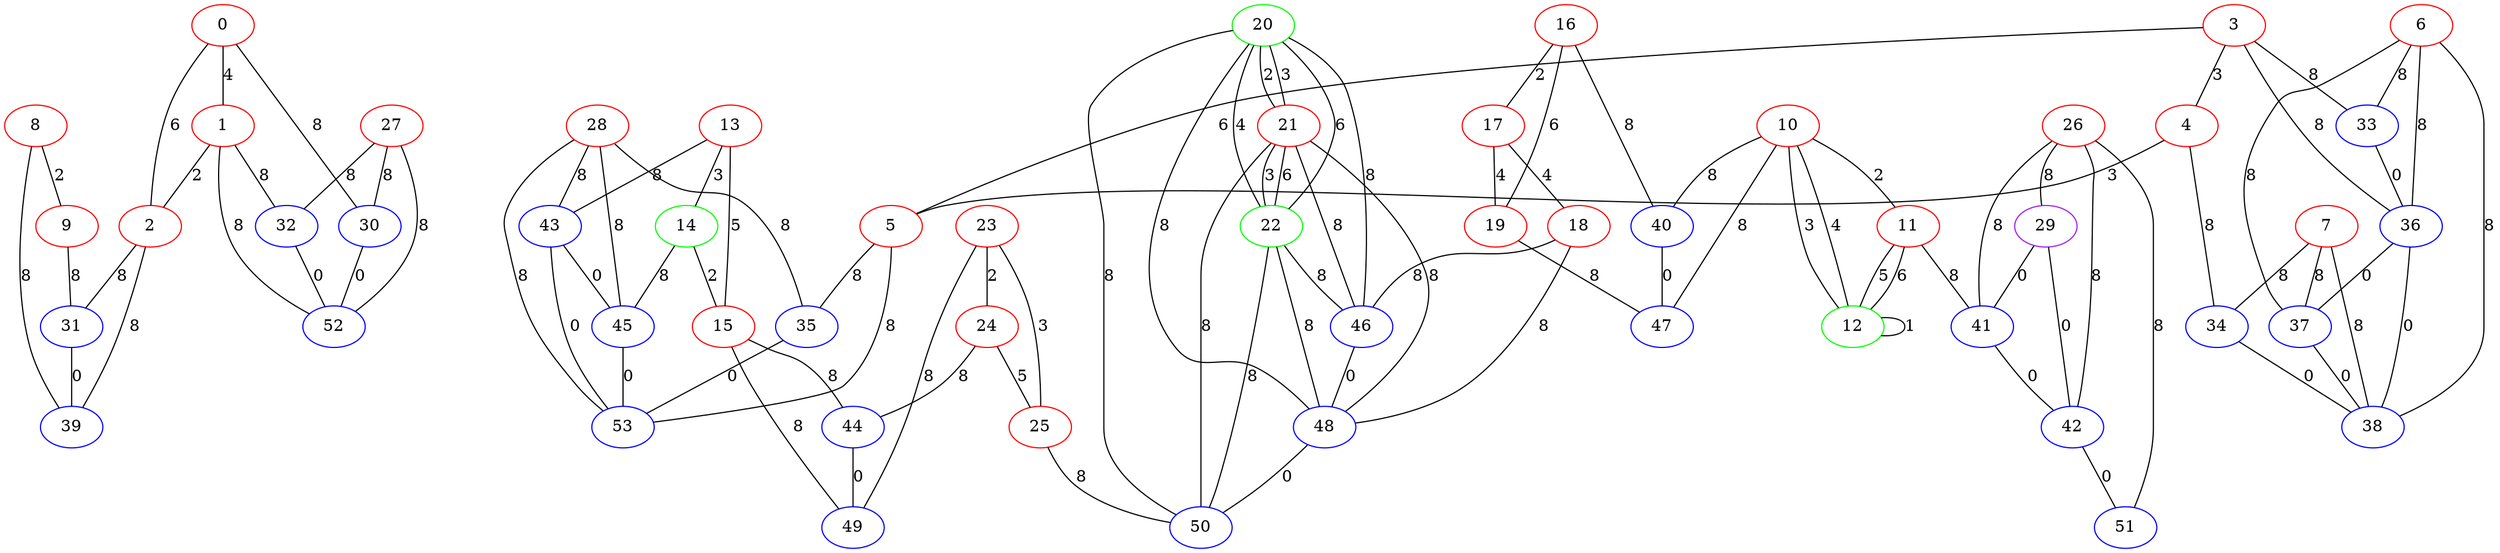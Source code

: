 graph "" {
0 [color=red, weight=1];
1 [color=red, weight=1];
2 [color=red, weight=1];
3 [color=red, weight=1];
4 [color=red, weight=1];
5 [color=red, weight=1];
6 [color=red, weight=1];
7 [color=red, weight=1];
8 [color=red, weight=1];
9 [color=red, weight=1];
10 [color=red, weight=1];
11 [color=red, weight=1];
12 [color=green, weight=2];
13 [color=red, weight=1];
14 [color=green, weight=2];
15 [color=red, weight=1];
16 [color=red, weight=1];
17 [color=red, weight=1];
18 [color=red, weight=1];
19 [color=red, weight=1];
20 [color=green, weight=2];
21 [color=red, weight=1];
22 [color=green, weight=2];
23 [color=red, weight=1];
24 [color=red, weight=1];
25 [color=red, weight=1];
26 [color=red, weight=1];
27 [color=red, weight=1];
28 [color=red, weight=1];
29 [color=purple, weight=4];
30 [color=blue, weight=3];
31 [color=blue, weight=3];
32 [color=blue, weight=3];
33 [color=blue, weight=3];
34 [color=blue, weight=3];
35 [color=blue, weight=3];
36 [color=blue, weight=3];
37 [color=blue, weight=3];
38 [color=blue, weight=3];
39 [color=blue, weight=3];
40 [color=blue, weight=3];
41 [color=blue, weight=3];
42 [color=blue, weight=3];
43 [color=blue, weight=3];
44 [color=blue, weight=3];
45 [color=blue, weight=3];
46 [color=blue, weight=3];
47 [color=blue, weight=3];
48 [color=blue, weight=3];
49 [color=blue, weight=3];
50 [color=blue, weight=3];
51 [color=blue, weight=3];
52 [color=blue, weight=3];
53 [color=blue, weight=3];
0 -- 1  [key=0, label=4];
0 -- 2  [key=0, label=6];
0 -- 30  [key=0, label=8];
1 -- 32  [key=0, label=8];
1 -- 2  [key=0, label=2];
1 -- 52  [key=0, label=8];
2 -- 39  [key=0, label=8];
2 -- 31  [key=0, label=8];
3 -- 33  [key=0, label=8];
3 -- 4  [key=0, label=3];
3 -- 5  [key=0, label=6];
3 -- 36  [key=0, label=8];
4 -- 34  [key=0, label=8];
4 -- 5  [key=0, label=3];
5 -- 35  [key=0, label=8];
5 -- 53  [key=0, label=8];
6 -- 33  [key=0, label=8];
6 -- 36  [key=0, label=8];
6 -- 37  [key=0, label=8];
6 -- 38  [key=0, label=8];
7 -- 34  [key=0, label=8];
7 -- 37  [key=0, label=8];
7 -- 38  [key=0, label=8];
8 -- 9  [key=0, label=2];
8 -- 39  [key=0, label=8];
9 -- 31  [key=0, label=8];
10 -- 40  [key=0, label=8];
10 -- 11  [key=0, label=2];
10 -- 12  [key=0, label=3];
10 -- 12  [key=1, label=4];
10 -- 47  [key=0, label=8];
11 -- 41  [key=0, label=8];
11 -- 12  [key=0, label=5];
11 -- 12  [key=1, label=6];
12 -- 12  [key=0, label=1];
13 -- 43  [key=0, label=8];
13 -- 14  [key=0, label=3];
13 -- 15  [key=0, label=5];
14 -- 45  [key=0, label=8];
14 -- 15  [key=0, label=2];
15 -- 49  [key=0, label=8];
15 -- 44  [key=0, label=8];
16 -- 40  [key=0, label=8];
16 -- 17  [key=0, label=2];
16 -- 19  [key=0, label=6];
17 -- 18  [key=0, label=4];
17 -- 19  [key=0, label=4];
18 -- 48  [key=0, label=8];
18 -- 46  [key=0, label=8];
19 -- 47  [key=0, label=8];
20 -- 48  [key=0, label=8];
20 -- 50  [key=0, label=8];
20 -- 46  [key=0, label=8];
20 -- 21  [key=0, label=3];
20 -- 21  [key=1, label=2];
20 -- 22  [key=0, label=6];
20 -- 22  [key=1, label=4];
21 -- 48  [key=0, label=8];
21 -- 50  [key=0, label=8];
21 -- 46  [key=0, label=8];
21 -- 22  [key=0, label=3];
21 -- 22  [key=1, label=6];
22 -- 48  [key=0, label=8];
22 -- 50  [key=0, label=8];
22 -- 46  [key=0, label=8];
23 -- 24  [key=0, label=2];
23 -- 25  [key=0, label=3];
23 -- 49  [key=0, label=8];
24 -- 25  [key=0, label=5];
24 -- 44  [key=0, label=8];
25 -- 50  [key=0, label=8];
26 -- 41  [key=0, label=8];
26 -- 42  [key=0, label=8];
26 -- 51  [key=0, label=8];
26 -- 29  [key=0, label=8];
27 -- 32  [key=0, label=8];
27 -- 52  [key=0, label=8];
27 -- 30  [key=0, label=8];
28 -- 43  [key=0, label=8];
28 -- 35  [key=0, label=8];
28 -- 45  [key=0, label=8];
28 -- 53  [key=0, label=8];
29 -- 41  [key=0, label=0];
29 -- 42  [key=0, label=0];
30 -- 52  [key=0, label=0];
31 -- 39  [key=0, label=0];
32 -- 52  [key=0, label=0];
33 -- 36  [key=0, label=0];
34 -- 38  [key=0, label=0];
35 -- 53  [key=0, label=0];
36 -- 37  [key=0, label=0];
36 -- 38  [key=0, label=0];
37 -- 38  [key=0, label=0];
40 -- 47  [key=0, label=0];
41 -- 42  [key=0, label=0];
42 -- 51  [key=0, label=0];
43 -- 53  [key=0, label=0];
43 -- 45  [key=0, label=0];
44 -- 49  [key=0, label=0];
45 -- 53  [key=0, label=0];
46 -- 48  [key=0, label=0];
48 -- 50  [key=0, label=0];
}

